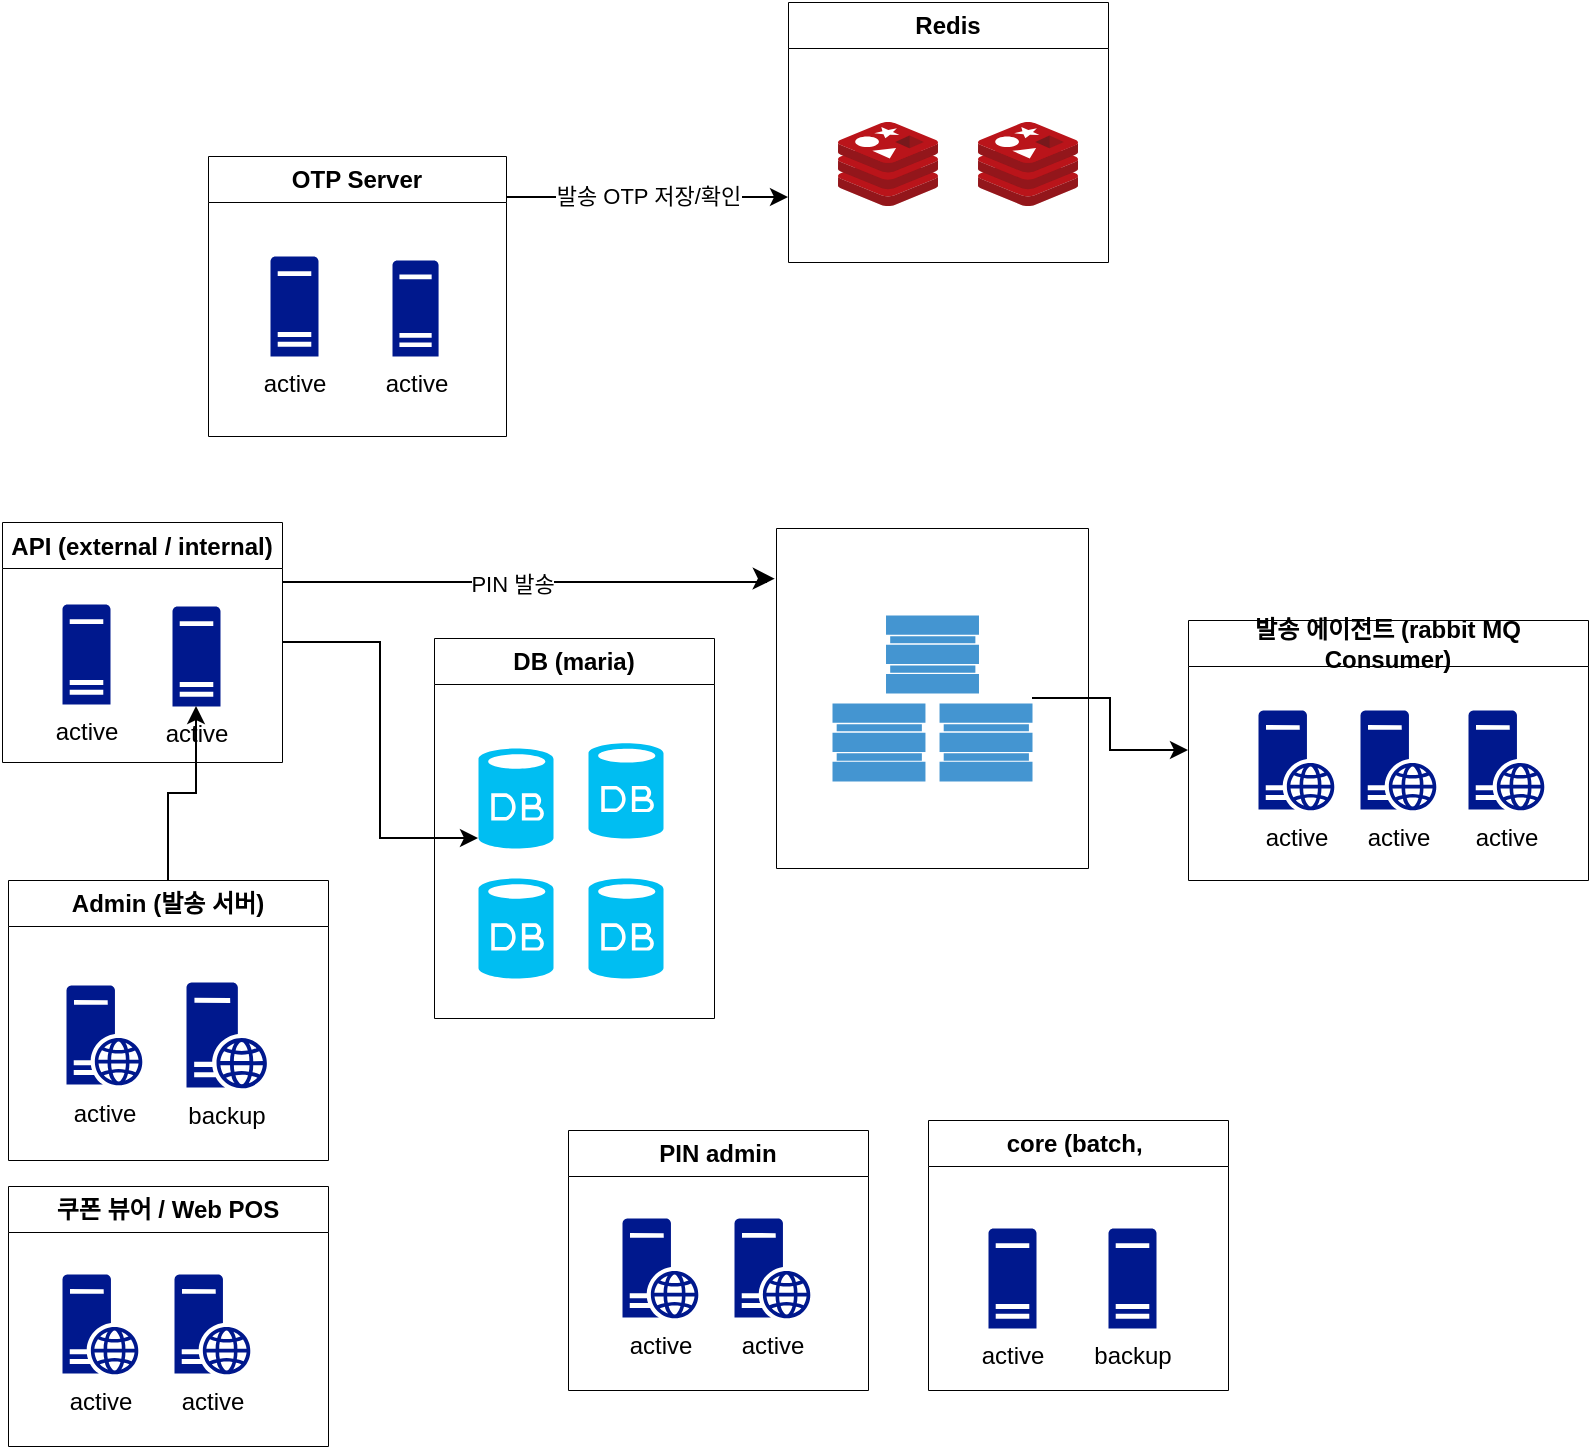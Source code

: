 <mxfile version="20.7.4" type="github">
  <diagram id="nGF-dSJa1TNR4d5VjQKV" name="페이지-1">
    <mxGraphModel dx="1229" dy="903" grid="1" gridSize="10" guides="1" tooltips="1" connect="1" arrows="1" fold="1" page="1" pageScale="1" pageWidth="827" pageHeight="1169" math="0" shadow="0">
      <root>
        <mxCell id="0" />
        <mxCell id="1" parent="0" />
        <mxCell id="i52UNPJh6CE3m6PQyGR2-56" value="" style="group;movable=0;resizable=0;rotatable=0;deletable=0;editable=0;connectable=0;" vertex="1" connectable="0" parent="1">
          <mxGeometry x="150" y="100" width="211" height="160" as="geometry" />
        </mxCell>
        <mxCell id="i52UNPJh6CE3m6PQyGR2-96" style="edgeStyle=orthogonalEdgeStyle;rounded=0;orthogonalLoop=1;jettySize=auto;html=1;exitX=1;exitY=0.5;exitDx=0;exitDy=0;entryX=0;entryY=0.9;entryDx=0;entryDy=0;entryPerimeter=0;" edge="1" parent="1" source="i52UNPJh6CE3m6PQyGR2-54" target="i52UNPJh6CE3m6PQyGR2-62">
          <mxGeometry relative="1" as="geometry" />
        </mxCell>
        <mxCell id="i52UNPJh6CE3m6PQyGR2-54" value="API (external / internal)" style="swimlane;strokeWidth=0.5;movable=1;resizable=1;rotatable=1;deletable=1;editable=1;connectable=1;" vertex="1" parent="1">
          <mxGeometry x="37" y="281" width="140" height="120" as="geometry">
            <mxRectangle x="-30" y="140" width="110" height="30" as="alternateBounds" />
          </mxGeometry>
        </mxCell>
        <mxCell id="i52UNPJh6CE3m6PQyGR2-14" value="active&lt;br&gt;" style="sketch=0;aspect=fixed;pointerEvents=1;shadow=0;dashed=0;html=1;strokeColor=none;labelPosition=center;verticalLabelPosition=bottom;verticalAlign=top;align=center;fillColor=#00188D;shape=mxgraph.mscae.enterprise.server_generic;strokeWidth=0.5;" vertex="1" parent="i52UNPJh6CE3m6PQyGR2-54">
          <mxGeometry x="30" y="41" width="24" height="50" as="geometry" />
        </mxCell>
        <mxCell id="i52UNPJh6CE3m6PQyGR2-57" value="active&lt;br&gt;" style="sketch=0;aspect=fixed;pointerEvents=1;shadow=0;dashed=0;html=1;strokeColor=none;labelPosition=center;verticalLabelPosition=bottom;verticalAlign=top;align=center;fillColor=#00188D;shape=mxgraph.mscae.enterprise.server_generic;strokeWidth=0.5;" vertex="1" parent="i52UNPJh6CE3m6PQyGR2-54">
          <mxGeometry x="85" y="42" width="24" height="50" as="geometry" />
        </mxCell>
        <mxCell id="i52UNPJh6CE3m6PQyGR2-66" value="" style="group" vertex="1" connectable="0" parent="1">
          <mxGeometry x="253" y="339" width="140" height="181" as="geometry" />
        </mxCell>
        <mxCell id="i52UNPJh6CE3m6PQyGR2-55" value="DB (maria)" style="swimlane;whiteSpace=wrap;html=1;strokeWidth=0.5;movable=0;resizable=0;rotatable=0;deletable=0;editable=0;connectable=0;" vertex="1" parent="i52UNPJh6CE3m6PQyGR2-66">
          <mxGeometry width="140" height="190" as="geometry">
            <mxRectangle x="-160" y="590" width="140" height="30" as="alternateBounds" />
          </mxGeometry>
        </mxCell>
        <mxCell id="i52UNPJh6CE3m6PQyGR2-62" value="" style="verticalLabelPosition=bottom;html=1;verticalAlign=top;align=center;strokeColor=none;fillColor=#00BEF2;shape=mxgraph.azure.database;strokeWidth=0.5;" vertex="1" parent="i52UNPJh6CE3m6PQyGR2-55">
          <mxGeometry x="22" y="55" width="37.5" height="50" as="geometry" />
        </mxCell>
        <mxCell id="i52UNPJh6CE3m6PQyGR2-64" value="" style="verticalLabelPosition=bottom;html=1;verticalAlign=top;align=center;strokeColor=none;fillColor=#00BEF2;shape=mxgraph.azure.database;strokeWidth=0.5;" vertex="1" parent="i52UNPJh6CE3m6PQyGR2-55">
          <mxGeometry x="22" y="120" width="37.5" height="50" as="geometry" />
        </mxCell>
        <mxCell id="i52UNPJh6CE3m6PQyGR2-65" value="" style="verticalLabelPosition=bottom;html=1;verticalAlign=top;align=center;strokeColor=none;fillColor=#00BEF2;shape=mxgraph.azure.database;strokeWidth=0.5;" vertex="1" parent="i52UNPJh6CE3m6PQyGR2-55">
          <mxGeometry x="77" y="120" width="37.5" height="50" as="geometry" />
        </mxCell>
        <mxCell id="i52UNPJh6CE3m6PQyGR2-63" value="" style="verticalLabelPosition=bottom;html=1;verticalAlign=top;align=center;strokeColor=none;fillColor=#00BEF2;shape=mxgraph.azure.database;strokeWidth=0.5;" vertex="1" parent="i52UNPJh6CE3m6PQyGR2-66">
          <mxGeometry x="77" y="52.395" width="37.5" height="47.632" as="geometry" />
        </mxCell>
        <mxCell id="i52UNPJh6CE3m6PQyGR2-70" value="쿠폰 뷰어 / Web POS" style="swimlane;whiteSpace=wrap;html=1;strokeWidth=0.5;" vertex="1" parent="1">
          <mxGeometry x="40" y="613" width="160" height="130" as="geometry" />
        </mxCell>
        <mxCell id="i52UNPJh6CE3m6PQyGR2-42" value="active&lt;br&gt;" style="sketch=0;aspect=fixed;pointerEvents=1;shadow=0;dashed=0;html=1;strokeColor=none;labelPosition=center;verticalLabelPosition=bottom;verticalAlign=top;align=center;fillColor=#00188D;shape=mxgraph.mscae.enterprise.web_server;strokeWidth=0.5;" vertex="1" parent="i52UNPJh6CE3m6PQyGR2-70">
          <mxGeometry x="83.0" y="44" width="38" height="50" as="geometry" />
        </mxCell>
        <mxCell id="i52UNPJh6CE3m6PQyGR2-49" value="active" style="sketch=0;aspect=fixed;pointerEvents=1;shadow=0;dashed=0;html=1;strokeColor=none;labelPosition=center;verticalLabelPosition=bottom;verticalAlign=top;align=center;fillColor=#00188D;shape=mxgraph.mscae.enterprise.web_server;strokeWidth=0.5;" vertex="1" parent="i52UNPJh6CE3m6PQyGR2-70">
          <mxGeometry x="27" y="44" width="38" height="50" as="geometry" />
        </mxCell>
        <mxCell id="i52UNPJh6CE3m6PQyGR2-223" value="" style="edgeStyle=orthogonalEdgeStyle;rounded=0;orthogonalLoop=1;jettySize=auto;html=1;" edge="1" parent="1" source="i52UNPJh6CE3m6PQyGR2-73" target="i52UNPJh6CE3m6PQyGR2-57">
          <mxGeometry relative="1" as="geometry" />
        </mxCell>
        <mxCell id="i52UNPJh6CE3m6PQyGR2-73" value="Admin (발송 서버)" style="swimlane;whiteSpace=wrap;html=1;strokeWidth=0.5;" vertex="1" parent="1">
          <mxGeometry x="40" y="460" width="160" height="140" as="geometry" />
        </mxCell>
        <mxCell id="i52UNPJh6CE3m6PQyGR2-45" value="backup&lt;br&gt;" style="sketch=0;aspect=fixed;pointerEvents=1;shadow=0;dashed=0;html=1;strokeColor=none;labelPosition=center;verticalLabelPosition=bottom;verticalAlign=top;align=center;fillColor=#00188D;shape=mxgraph.mscae.enterprise.web_server;strokeWidth=0.5;" vertex="1" parent="i52UNPJh6CE3m6PQyGR2-73">
          <mxGeometry x="89" y="51" width="40.28" height="53" as="geometry" />
        </mxCell>
        <mxCell id="i52UNPJh6CE3m6PQyGR2-13" value="&lt;span style=&quot;white-space: pre;&quot;&gt;active&lt;/span&gt;" style="sketch=0;aspect=fixed;pointerEvents=1;shadow=0;dashed=0;html=1;strokeColor=none;labelPosition=center;verticalLabelPosition=bottom;verticalAlign=top;align=center;fillColor=#00188D;shape=mxgraph.mscae.enterprise.web_server;strokeWidth=0.5;" vertex="1" parent="i52UNPJh6CE3m6PQyGR2-73">
          <mxGeometry x="29" y="52.5" width="38" height="50" as="geometry" />
        </mxCell>
        <mxCell id="i52UNPJh6CE3m6PQyGR2-208" value="발송 OTP 저장/확인" style="edgeStyle=orthogonalEdgeStyle;rounded=0;orthogonalLoop=1;jettySize=auto;html=1;entryX=0;entryY=0.75;entryDx=0;entryDy=0;" edge="1" parent="1" source="i52UNPJh6CE3m6PQyGR2-75" target="i52UNPJh6CE3m6PQyGR2-86">
          <mxGeometry relative="1" as="geometry">
            <mxPoint x="200" y="170" as="sourcePoint" />
            <Array as="points">
              <mxPoint x="250" y="120" />
              <mxPoint x="250" y="118" />
            </Array>
          </mxGeometry>
        </mxCell>
        <mxCell id="i52UNPJh6CE3m6PQyGR2-75" value="OTP Server" style="swimlane;whiteSpace=wrap;html=1;strokeWidth=0.5;" vertex="1" parent="1">
          <mxGeometry x="140" y="98" width="149" height="140" as="geometry" />
        </mxCell>
        <mxCell id="i52UNPJh6CE3m6PQyGR2-76" value="active" style="sketch=0;aspect=fixed;pointerEvents=1;shadow=0;dashed=0;html=1;strokeColor=none;labelPosition=center;verticalLabelPosition=bottom;verticalAlign=top;align=center;fillColor=#00188D;shape=mxgraph.mscae.enterprise.server_generic;strokeWidth=0.5;" vertex="1" parent="i52UNPJh6CE3m6PQyGR2-75">
          <mxGeometry x="31" y="50" width="24" height="50" as="geometry" />
        </mxCell>
        <mxCell id="i52UNPJh6CE3m6PQyGR2-77" value="active&lt;br&gt;" style="sketch=0;aspect=fixed;pointerEvents=1;shadow=0;dashed=0;html=1;strokeColor=none;labelPosition=center;verticalLabelPosition=bottom;verticalAlign=top;align=center;fillColor=#00188D;shape=mxgraph.mscae.enterprise.server_generic;strokeWidth=0.5;" vertex="1" parent="i52UNPJh6CE3m6PQyGR2-75">
          <mxGeometry x="92" y="52" width="23.04" height="48" as="geometry" />
        </mxCell>
        <mxCell id="i52UNPJh6CE3m6PQyGR2-82" value="core (batch,&amp;nbsp;" style="swimlane;whiteSpace=wrap;html=1;strokeWidth=0.5;" vertex="1" parent="1">
          <mxGeometry x="500" y="580" width="150" height="135" as="geometry">
            <mxRectangle x="410" y="560" width="90" height="30" as="alternateBounds" />
          </mxGeometry>
        </mxCell>
        <mxCell id="i52UNPJh6CE3m6PQyGR2-83" value="active" style="sketch=0;aspect=fixed;pointerEvents=1;shadow=0;dashed=0;html=1;strokeColor=none;labelPosition=center;verticalLabelPosition=bottom;verticalAlign=top;align=center;fillColor=#00188D;shape=mxgraph.mscae.enterprise.server_generic;strokeWidth=0.5;" vertex="1" parent="i52UNPJh6CE3m6PQyGR2-82">
          <mxGeometry x="30" y="54" width="24" height="50" as="geometry" />
        </mxCell>
        <mxCell id="i52UNPJh6CE3m6PQyGR2-84" value="backup" style="sketch=0;aspect=fixed;pointerEvents=1;shadow=0;dashed=0;html=1;strokeColor=none;labelPosition=center;verticalLabelPosition=bottom;verticalAlign=top;align=center;fillColor=#00188D;shape=mxgraph.mscae.enterprise.server_generic;strokeWidth=0.5;" vertex="1" parent="i52UNPJh6CE3m6PQyGR2-82">
          <mxGeometry x="90" y="54" width="24" height="50" as="geometry" />
        </mxCell>
        <mxCell id="i52UNPJh6CE3m6PQyGR2-86" value="Redis" style="swimlane;whiteSpace=wrap;html=1;strokeWidth=0.5;" vertex="1" parent="1">
          <mxGeometry x="430" y="21" width="160" height="130" as="geometry">
            <mxRectangle x="460" y="350" width="140" height="30" as="alternateBounds" />
          </mxGeometry>
        </mxCell>
        <mxCell id="i52UNPJh6CE3m6PQyGR2-26" value="" style="sketch=0;aspect=fixed;html=1;points=[];align=center;image;fontSize=12;image=img/lib/mscae/Cache_Redis_Product.svg;strokeWidth=0.5;" vertex="1" parent="i52UNPJh6CE3m6PQyGR2-86">
          <mxGeometry x="95.0" y="60" width="50" height="42" as="geometry" />
        </mxCell>
        <mxCell id="i52UNPJh6CE3m6PQyGR2-32" value="" style="sketch=0;aspect=fixed;html=1;points=[];align=center;image;fontSize=12;image=img/lib/mscae/Cache_Redis_Product.svg;strokeWidth=0.5;" vertex="1" parent="i52UNPJh6CE3m6PQyGR2-86">
          <mxGeometry x="25" y="60" width="50" height="42" as="geometry" />
        </mxCell>
        <mxCell id="i52UNPJh6CE3m6PQyGR2-210" value="PIN admin" style="swimlane;whiteSpace=wrap;html=1;strokeWidth=0.5;" vertex="1" parent="1">
          <mxGeometry x="320" y="585" width="150" height="130" as="geometry" />
        </mxCell>
        <mxCell id="i52UNPJh6CE3m6PQyGR2-211" value="active&lt;br&gt;" style="sketch=0;aspect=fixed;pointerEvents=1;shadow=0;dashed=0;html=1;strokeColor=none;labelPosition=center;verticalLabelPosition=bottom;verticalAlign=top;align=center;fillColor=#00188D;shape=mxgraph.mscae.enterprise.web_server;strokeWidth=0.5;" vertex="1" parent="i52UNPJh6CE3m6PQyGR2-210">
          <mxGeometry x="83.0" y="44" width="38" height="50" as="geometry" />
        </mxCell>
        <mxCell id="i52UNPJh6CE3m6PQyGR2-212" value="active" style="sketch=0;aspect=fixed;pointerEvents=1;shadow=0;dashed=0;html=1;strokeColor=none;labelPosition=center;verticalLabelPosition=bottom;verticalAlign=top;align=center;fillColor=#00188D;shape=mxgraph.mscae.enterprise.web_server;strokeWidth=0.5;" vertex="1" parent="i52UNPJh6CE3m6PQyGR2-210">
          <mxGeometry x="27" y="44" width="38" height="50" as="geometry" />
        </mxCell>
        <mxCell id="i52UNPJh6CE3m6PQyGR2-213" value="발송 에이전트 (rabbit MQ Consumer)" style="swimlane;whiteSpace=wrap;html=1;strokeWidth=0.5;" vertex="1" parent="1">
          <mxGeometry x="630" y="330" width="200" height="130" as="geometry" />
        </mxCell>
        <mxCell id="i52UNPJh6CE3m6PQyGR2-214" value="active&lt;br&gt;" style="sketch=0;aspect=fixed;pointerEvents=1;shadow=0;dashed=0;html=1;strokeColor=none;labelPosition=center;verticalLabelPosition=bottom;verticalAlign=top;align=center;fillColor=#00188D;shape=mxgraph.mscae.enterprise.web_server;strokeWidth=0.5;" vertex="1" parent="i52UNPJh6CE3m6PQyGR2-213">
          <mxGeometry x="86.0" y="45" width="38" height="50" as="geometry" />
        </mxCell>
        <mxCell id="i52UNPJh6CE3m6PQyGR2-215" value="active" style="sketch=0;aspect=fixed;pointerEvents=1;shadow=0;dashed=0;html=1;strokeColor=none;labelPosition=center;verticalLabelPosition=bottom;verticalAlign=top;align=center;fillColor=#00188D;shape=mxgraph.mscae.enterprise.web_server;strokeWidth=0.5;" vertex="1" parent="i52UNPJh6CE3m6PQyGR2-213">
          <mxGeometry x="35" y="45" width="38" height="50" as="geometry" />
        </mxCell>
        <mxCell id="i52UNPJh6CE3m6PQyGR2-221" value="active&lt;br&gt;" style="sketch=0;aspect=fixed;pointerEvents=1;shadow=0;dashed=0;html=1;strokeColor=none;labelPosition=center;verticalLabelPosition=bottom;verticalAlign=top;align=center;fillColor=#00188D;shape=mxgraph.mscae.enterprise.web_server;strokeWidth=0.5;" vertex="1" parent="i52UNPJh6CE3m6PQyGR2-213">
          <mxGeometry x="140" y="45" width="38" height="50" as="geometry" />
        </mxCell>
        <mxCell id="i52UNPJh6CE3m6PQyGR2-217" value="" style="swimlane;startSize=0;strokeWidth=0.5;" vertex="1" parent="1">
          <mxGeometry x="424" y="284" width="156" height="170" as="geometry" />
        </mxCell>
        <mxCell id="i52UNPJh6CE3m6PQyGR2-216" value="" style="shape=image;verticalLabelPosition=bottom;verticalAlign=top;imageAspect=0;image=https://b-84b53ac7-91ec-4396-acd3-d566445548dd.mq.ap-northeast-2.amazonaws.com/img/rabbitmqlogo.svg;strokeWidth=0.5;" vertex="1" parent="i52UNPJh6CE3m6PQyGR2-217">
          <mxGeometry x="36" y="7" width="110" height="16" as="geometry" />
        </mxCell>
        <mxCell id="i52UNPJh6CE3m6PQyGR2-218" value="" style="shadow=0;dashed=0;html=1;strokeColor=none;fillColor=#4495D1;labelPosition=center;verticalLabelPosition=bottom;verticalAlign=top;align=center;outlineConnect=0;shape=mxgraph.veeam.storage_cluster;strokeWidth=0.5;" vertex="1" parent="i52UNPJh6CE3m6PQyGR2-217">
          <mxGeometry x="28" y="43.5" width="100" height="83" as="geometry" />
        </mxCell>
        <mxCell id="i52UNPJh6CE3m6PQyGR2-220" value="" style="edgeStyle=orthogonalEdgeStyle;rounded=0;orthogonalLoop=1;jettySize=auto;html=1;" edge="1" parent="1" source="i52UNPJh6CE3m6PQyGR2-218" target="i52UNPJh6CE3m6PQyGR2-213">
          <mxGeometry relative="1" as="geometry" />
        </mxCell>
        <mxCell id="i52UNPJh6CE3m6PQyGR2-224" value="" style="edgeStyle=segmentEdgeStyle;endArrow=classic;html=1;curved=0;rounded=0;endSize=8;startSize=8;sourcePerimeterSpacing=0;targetPerimeterSpacing=0;exitX=1;exitY=0.25;exitDx=0;exitDy=0;entryX=-0.004;entryY=0.149;entryDx=0;entryDy=0;entryPerimeter=0;" edge="1" parent="1" source="i52UNPJh6CE3m6PQyGR2-54" target="i52UNPJh6CE3m6PQyGR2-217">
          <mxGeometry width="100" relative="1" as="geometry">
            <mxPoint x="189" y="280" as="sourcePoint" />
            <mxPoint x="289" y="320" as="targetPoint" />
            <Array as="points">
              <mxPoint x="419" y="311" />
            </Array>
          </mxGeometry>
        </mxCell>
        <mxCell id="i52UNPJh6CE3m6PQyGR2-225" value="PIN 발송" style="edgeLabel;html=1;align=center;verticalAlign=middle;resizable=0;points=[];" vertex="1" connectable="0" parent="i52UNPJh6CE3m6PQyGR2-224">
          <mxGeometry x="-0.074" y="-1" relative="1" as="geometry">
            <mxPoint as="offset" />
          </mxGeometry>
        </mxCell>
      </root>
    </mxGraphModel>
  </diagram>
</mxfile>
